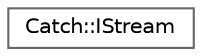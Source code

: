 digraph "Graphical Class Hierarchy"
{
 // LATEX_PDF_SIZE
  bgcolor="transparent";
  edge [fontname=Helvetica,fontsize=10,labelfontname=Helvetica,labelfontsize=10];
  node [fontname=Helvetica,fontsize=10,shape=box,height=0.2,width=0.4];
  rankdir="LR";
  Node0 [id="Node000000",label="Catch::IStream",height=0.2,width=0.4,color="grey40", fillcolor="white", style="filled",URL="$struct_catch_1_1_i_stream.html",tooltip=" "];
}
